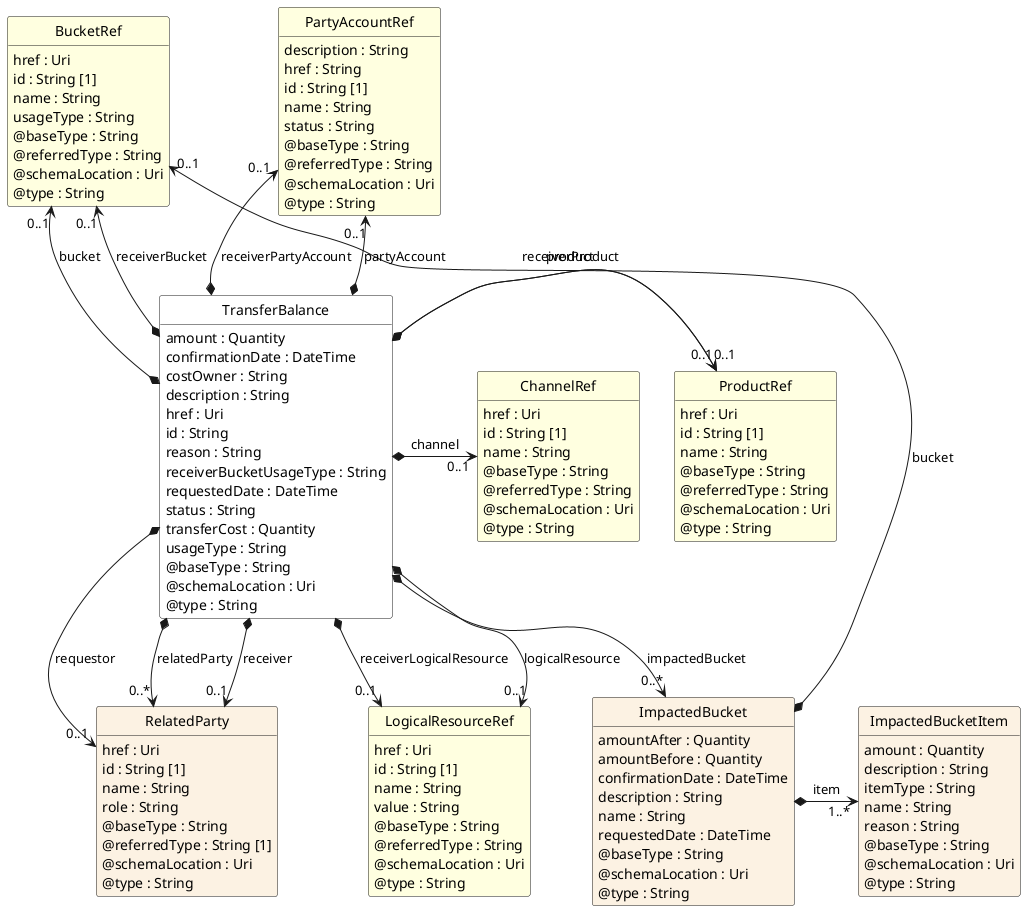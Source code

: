 @startuml
hide circle
hide methods
hide stereotype
show <<Enumeration>> stereotype
skinparam class {
   BackgroundColor<<Enumeration>> #E6F5F7
   BackgroundColor<<Ref>> #FFFFE0
   BackgroundColor<<Pivot>> #FFFFFFF
   BackgroundColor<<SimpleType>> #E2F0DA
   BackgroundColor #FCF2E3
}

class TransferBalance <<Pivot>> {
    amount : Quantity
    confirmationDate : DateTime
    costOwner : String
    description : String
    href : Uri
    id : String
    reason : String
    receiverBucketUsageType : String
    requestedDate : DateTime
    status : String
    transferCost : Quantity
    usageType : String
    @baseType : String
    @schemaLocation : Uri
    @type : String
}

class ChannelRef  <<Ref>> {
    href : Uri
    id : String [1]
    name : String
    @baseType : String
    @referredType : String
    @schemaLocation : Uri
    @type : String
}

class LogicalResourceRef  <<Ref>> {
    href : Uri
    id : String [1]
    name : String
    value : String
    @baseType : String
    @referredType : String
    @schemaLocation : Uri
    @type : String
}

class BucketRef  <<Ref>> {
    href : Uri
    id : String [1]
    name : String
    usageType : String
    @baseType : String
    @referredType : String
    @schemaLocation : Uri
    @type : String
}

class PartyAccountRef  <<Ref>> {
    description : String
    href : String
    id : String [1]
    name : String
    status : String
    @baseType : String
    @referredType : String
    @schemaLocation : Uri
    @type : String
}

class ImpactedBucket  {
    amountAfter : Quantity
    amountBefore : Quantity
    confirmationDate : DateTime
    description : String
    name : String
    requestedDate : DateTime
    @baseType : String
    @schemaLocation : Uri
    @type : String
}

class ImpactedBucketItem  {
    amount : Quantity
    description : String
    itemType : String
    name : String
    reason : String
    @baseType : String
    @schemaLocation : Uri
    @type : String
}

class ProductRef  <<Ref>> {
    href : Uri
    id : String [1]
    name : String
    @baseType : String
    @referredType : String
    @schemaLocation : Uri
    @type : String
}

class RelatedParty  {
    href : Uri
    id : String [1]
    name : String
    role : String
    @baseType : String
    @referredType : String [1]
    @schemaLocation : Uri
    @type : String
}

BucketRef "0..1" <--* TransferBalance : receiverBucket

BucketRef "0..1" <--* TransferBalance : bucket

TransferBalance *-->  "0..*" ImpactedBucket : impactedBucket

ImpactedBucket *-right-> "1..*" ImpactedBucketItem : item

BucketRef "0..1" <--* ImpactedBucket : bucket

ChannelRef "0..1" <-left-* TransferBalance : channel

TransferBalance *-right-> "0..1" ProductRef : receiverProduct

TransferBalance *-right-> "0..1" ProductRef : product

PartyAccountRef "0..1" <--* TransferBalance : partyAccount

PartyAccountRef "0..1" <--* TransferBalance : receiverPartyAccount

TransferBalance *-->  "0..1" LogicalResourceRef : logicalResource

TransferBalance *-->  "0..1" LogicalResourceRef : receiverLogicalResource

LogicalResourceRef -right[hidden]-> ImpactedBucket

TransferBalance *-->  "0..1" RelatedParty : requestor

TransferBalance *-->  "0..*" RelatedParty : relatedParty

TransferBalance *-->  "0..1" RelatedParty : receiver

RelatedParty -right[hidden]-> LogicalResourceRef

@enduml